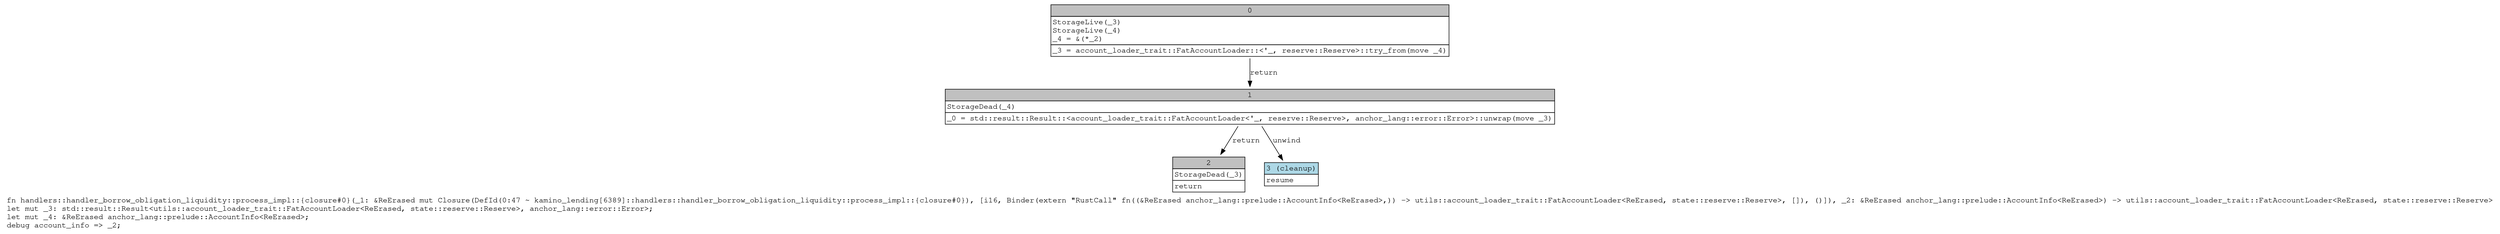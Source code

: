 digraph Mir_0_47 {
    graph [fontname="Courier, monospace"];
    node [fontname="Courier, monospace"];
    edge [fontname="Courier, monospace"];
    label=<fn handlers::handler_borrow_obligation_liquidity::process_impl::{closure#0}(_1: &amp;ReErased mut Closure(DefId(0:47 ~ kamino_lending[6389]::handlers::handler_borrow_obligation_liquidity::process_impl::{closure#0}), [i16, Binder(extern &quot;RustCall&quot; fn((&amp;ReErased anchor_lang::prelude::AccountInfo&lt;ReErased&gt;,)) -&gt; utils::account_loader_trait::FatAccountLoader&lt;ReErased, state::reserve::Reserve&gt;, []), ()]), _2: &amp;ReErased anchor_lang::prelude::AccountInfo&lt;ReErased&gt;) -&gt; utils::account_loader_trait::FatAccountLoader&lt;ReErased, state::reserve::Reserve&gt;<br align="left"/>let mut _3: std::result::Result&lt;utils::account_loader_trait::FatAccountLoader&lt;ReErased, state::reserve::Reserve&gt;, anchor_lang::error::Error&gt;;<br align="left"/>let mut _4: &amp;ReErased anchor_lang::prelude::AccountInfo&lt;ReErased&gt;;<br align="left"/>debug account_info =&gt; _2;<br align="left"/>>;
    bb0__0_47 [shape="none", label=<<table border="0" cellborder="1" cellspacing="0"><tr><td bgcolor="gray" align="center" colspan="1">0</td></tr><tr><td align="left" balign="left">StorageLive(_3)<br/>StorageLive(_4)<br/>_4 = &amp;(*_2)<br/></td></tr><tr><td align="left">_3 = account_loader_trait::FatAccountLoader::&lt;'_, reserve::Reserve&gt;::try_from(move _4)</td></tr></table>>];
    bb1__0_47 [shape="none", label=<<table border="0" cellborder="1" cellspacing="0"><tr><td bgcolor="gray" align="center" colspan="1">1</td></tr><tr><td align="left" balign="left">StorageDead(_4)<br/></td></tr><tr><td align="left">_0 = std::result::Result::&lt;account_loader_trait::FatAccountLoader&lt;'_, reserve::Reserve&gt;, anchor_lang::error::Error&gt;::unwrap(move _3)</td></tr></table>>];
    bb2__0_47 [shape="none", label=<<table border="0" cellborder="1" cellspacing="0"><tr><td bgcolor="gray" align="center" colspan="1">2</td></tr><tr><td align="left" balign="left">StorageDead(_3)<br/></td></tr><tr><td align="left">return</td></tr></table>>];
    bb3__0_47 [shape="none", label=<<table border="0" cellborder="1" cellspacing="0"><tr><td bgcolor="lightblue" align="center" colspan="1">3 (cleanup)</td></tr><tr><td align="left">resume</td></tr></table>>];
    bb0__0_47 -> bb1__0_47 [label="return"];
    bb1__0_47 -> bb2__0_47 [label="return"];
    bb1__0_47 -> bb3__0_47 [label="unwind"];
}
